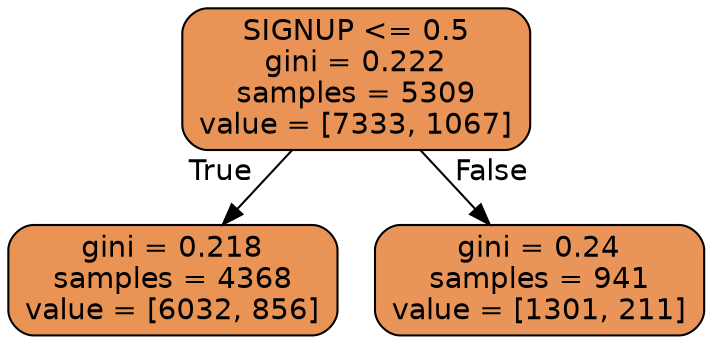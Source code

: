 digraph Tree {
node [shape=box, style="filled, rounded", color="black", fontname=helvetica] ;
edge [fontname=helvetica] ;
0 [label="SIGNUP <= 0.5\ngini = 0.222\nsamples = 5309\nvalue = [7333, 1067]", fillcolor="#e99356"] ;
1 [label="gini = 0.218\nsamples = 4368\nvalue = [6032, 856]", fillcolor="#e99355"] ;
0 -> 1 [labeldistance=2.5, labelangle=45, headlabel="True"] ;
2 [label="gini = 0.24\nsamples = 941\nvalue = [1301, 211]", fillcolor="#e99559"] ;
0 -> 2 [labeldistance=2.5, labelangle=-45, headlabel="False"] ;
}